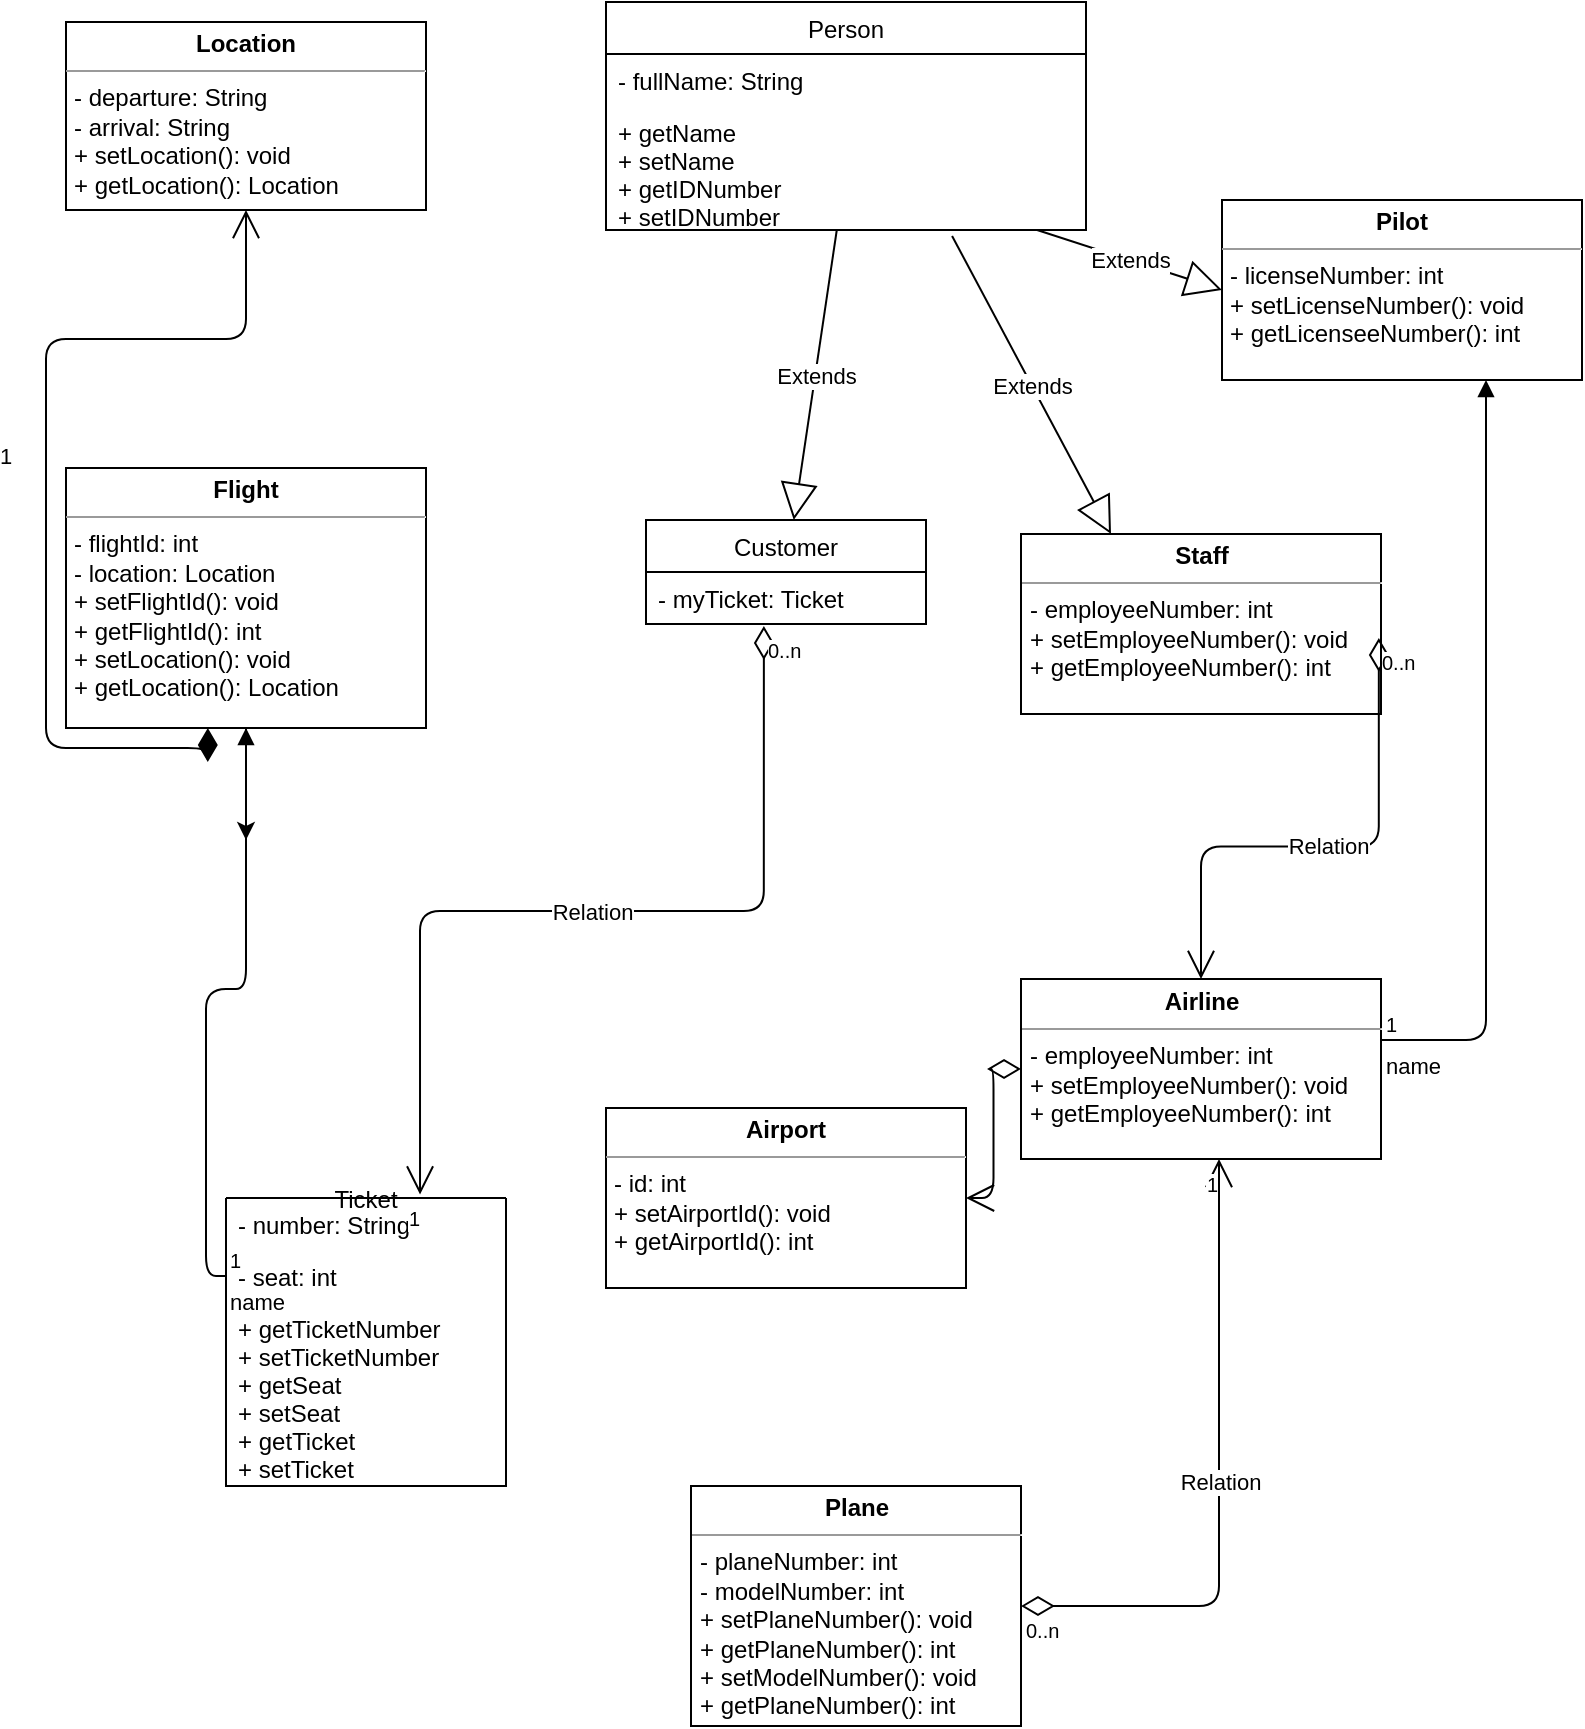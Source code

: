 <mxfile version="10.5.2" type="github"><diagram id="lPF-IGwYjEll2BFcvYe6" name="Page-1"><mxGraphModel dx="1838" dy="512" grid="1" gridSize="10" guides="1" tooltips="1" connect="1" arrows="1" fold="1" page="1" pageScale="1" pageWidth="850" pageHeight="1100" math="0" shadow="0"><root><mxCell id="0"/><mxCell id="1" parent="0"/><mxCell id="ocblB60mSFoBOVGAqllp-1" value="Person" style="swimlane;fontStyle=0;childLayout=stackLayout;horizontal=1;startSize=26;fillColor=none;horizontalStack=0;resizeParent=1;resizeParentMax=0;resizeLast=0;collapsible=1;marginBottom=0;" parent="1" vertex="1"><mxGeometry x="-540" y="41" width="240" height="114" as="geometry"/></mxCell><mxCell id="ocblB60mSFoBOVGAqllp-2" value="- fullName: String" style="text;strokeColor=none;fillColor=none;align=left;verticalAlign=top;spacingLeft=4;spacingRight=4;overflow=hidden;rotatable=0;points=[[0,0.5],[1,0.5]];portConstraint=eastwest;" parent="ocblB60mSFoBOVGAqllp-1" vertex="1"><mxGeometry y="26" width="240" height="26" as="geometry"/></mxCell><mxCell id="ocblB60mSFoBOVGAqllp-4" value="+ getName&#10;+ setName&#10;+ getIDNumber&#10;+ setIDNumber&#10;" style="text;strokeColor=none;fillColor=none;align=left;verticalAlign=top;spacingLeft=4;spacingRight=4;overflow=hidden;rotatable=0;points=[[0,0.5],[1,0.5]];portConstraint=eastwest;" parent="ocblB60mSFoBOVGAqllp-1" vertex="1"><mxGeometry y="52" width="240" height="62" as="geometry"/></mxCell><mxCell id="ocblB60mSFoBOVGAqllp-5" value="Customer" style="swimlane;fontStyle=0;childLayout=stackLayout;horizontal=1;startSize=26;fillColor=none;horizontalStack=0;resizeParent=1;resizeParentMax=0;resizeLast=0;collapsible=1;marginBottom=0;" parent="1" vertex="1"><mxGeometry x="-520" y="300" width="140" height="52" as="geometry"/></mxCell><mxCell id="ocblB60mSFoBOVGAqllp-6" value="- myTicket: Ticket" style="text;strokeColor=none;fillColor=none;align=left;verticalAlign=top;spacingLeft=4;spacingRight=4;overflow=hidden;rotatable=0;points=[[0,0.5],[1,0.5]];portConstraint=eastwest;" parent="ocblB60mSFoBOVGAqllp-5" vertex="1"><mxGeometry y="26" width="140" height="26" as="geometry"/></mxCell><mxCell id="ocblB60mSFoBOVGAqllp-9" value="Ticket" style="swimlane;fontStyle=0;childLayout=stackLayout;horizontal=1;startSize=0;fillColor=none;horizontalStack=0;resizeParent=1;resizeParentMax=0;resizeLast=0;collapsible=1;marginBottom=0;" parent="1" vertex="1"><mxGeometry x="-730" y="639" width="140" height="144" as="geometry"/></mxCell><mxCell id="ocblB60mSFoBOVGAqllp-10" value="- number: String" style="text;strokeColor=none;fillColor=none;align=left;verticalAlign=top;spacingLeft=4;spacingRight=4;overflow=hidden;rotatable=0;points=[[0,0.5],[1,0.5]];portConstraint=eastwest;" parent="ocblB60mSFoBOVGAqllp-9" vertex="1"><mxGeometry width="140" height="26" as="geometry"/></mxCell><mxCell id="ocblB60mSFoBOVGAqllp-11" value="- seat: int" style="text;strokeColor=none;fillColor=none;align=left;verticalAlign=top;spacingLeft=4;spacingRight=4;overflow=hidden;rotatable=0;points=[[0,0.5],[1,0.5]];portConstraint=eastwest;" parent="ocblB60mSFoBOVGAqllp-9" vertex="1"><mxGeometry y="26" width="140" height="26" as="geometry"/></mxCell><mxCell id="ocblB60mSFoBOVGAqllp-12" value="+ getTicketNumber&#10;+ setTicketNumber&#10;+ getSeat&#10;+ setSeat&#10;+ getTicket&#10;+ setTicket&#10;" style="text;strokeColor=none;fillColor=none;align=left;verticalAlign=top;spacingLeft=4;spacingRight=4;overflow=hidden;rotatable=0;points=[[0,0.5],[1,0.5]];portConstraint=eastwest;" parent="ocblB60mSFoBOVGAqllp-9" vertex="1"><mxGeometry y="52" width="140" height="92" as="geometry"/></mxCell><mxCell id="ocblB60mSFoBOVGAqllp-21" value="&lt;p style=&quot;margin: 0px ; margin-top: 4px ; text-align: center&quot;&gt;&lt;b&gt;Staff&lt;/b&gt;&lt;/p&gt;&lt;hr size=&quot;1&quot;&gt;&lt;p style=&quot;margin: 0px ; margin-left: 4px&quot;&gt;- employeeNumber: int&lt;/p&gt;&lt;p style=&quot;margin: 0px ; margin-left: 4px&quot;&gt;+ setEmployeeNumber(): void&lt;/p&gt;&lt;p style=&quot;margin: 0px ; margin-left: 4px&quot;&gt;+ getEmployeeNumber(): int&lt;/p&gt;" style="verticalAlign=top;align=left;overflow=fill;fontSize=12;fontFamily=Helvetica;html=1;" parent="1" vertex="1"><mxGeometry x="-332.5" y="307" width="180" height="90" as="geometry"/></mxCell><mxCell id="ocblB60mSFoBOVGAqllp-22" value="Extends" style="endArrow=block;endSize=16;endFill=0;html=1;entryX=0.25;entryY=0;entryDx=0;entryDy=0;exitX=0.721;exitY=1.048;exitDx=0;exitDy=0;exitPerimeter=0;" parent="1" source="ocblB60mSFoBOVGAqllp-4" target="ocblB60mSFoBOVGAqllp-21" edge="1"><mxGeometry width="160" relative="1" as="geometry"><mxPoint x="180" y="560" as="sourcePoint"/><mxPoint x="340" y="560" as="targetPoint"/></mxGeometry></mxCell><mxCell id="ocblB60mSFoBOVGAqllp-23" value="Extends" style="endArrow=block;endSize=16;endFill=0;html=1;" parent="1" source="ocblB60mSFoBOVGAqllp-4" target="ocblB60mSFoBOVGAqllp-5" edge="1"><mxGeometry width="160" relative="1" as="geometry"><mxPoint x="70" y="800" as="sourcePoint"/><mxPoint x="230" y="800" as="targetPoint"/></mxGeometry></mxCell><mxCell id="kYrAmv1_2XR-STo2a9qz-1" value="&lt;p style=&quot;margin: 0px ; margin-top: 4px ; text-align: center&quot;&gt;&lt;b&gt;Airport&lt;/b&gt;&lt;/p&gt;&lt;hr size=&quot;1&quot;&gt;&lt;p style=&quot;margin: 0px ; margin-left: 4px&quot;&gt;- id: int&lt;/p&gt;&lt;p style=&quot;margin: 0px ; margin-left: 4px&quot;&gt;+ setAirportId(): void&lt;/p&gt;&lt;p style=&quot;margin: 0px ; margin-left: 4px&quot;&gt;+ getAirportId(): int&lt;/p&gt;" style="verticalAlign=top;align=left;overflow=fill;fontSize=12;fontFamily=Helvetica;html=1;" vertex="1" parent="1"><mxGeometry x="-540" y="594" width="180" height="90" as="geometry"/></mxCell><mxCell id="kYrAmv1_2XR-STo2a9qz-2" value="&lt;p style=&quot;margin: 0px ; margin-top: 4px ; text-align: center&quot;&gt;&lt;b&gt;Airline&lt;/b&gt;&lt;/p&gt;&lt;hr size=&quot;1&quot;&gt;&lt;p style=&quot;margin: 0px ; margin-left: 4px&quot;&gt;- employeeNumber: int&lt;/p&gt;&lt;p style=&quot;margin: 0px ; margin-left: 4px&quot;&gt;+ setEmployeeNumber(): void&lt;/p&gt;&lt;p style=&quot;margin: 0px ; margin-left: 4px&quot;&gt;+ getEmployeeNumber(): int&lt;/p&gt;" style="verticalAlign=top;align=left;overflow=fill;fontSize=12;fontFamily=Helvetica;html=1;" vertex="1" parent="1"><mxGeometry x="-332.5" y="529.5" width="180" height="90" as="geometry"/></mxCell><mxCell id="kYrAmv1_2XR-STo2a9qz-6" value="" style="endArrow=open;html=1;endSize=12;startArrow=diamondThin;startSize=14;startFill=0;edgeStyle=orthogonalEdgeStyle;exitX=0;exitY=0.5;exitDx=0;exitDy=0;" edge="1" parent="1" source="kYrAmv1_2XR-STo2a9qz-2" target="kYrAmv1_2XR-STo2a9qz-1"><mxGeometry x="0.225" y="7" relative="1" as="geometry"><mxPoint x="690" y="800" as="sourcePoint"/><mxPoint x="850" y="800" as="targetPoint"/><mxPoint as="offset"/></mxGeometry></mxCell><mxCell id="kYrAmv1_2XR-STo2a9qz-7" value="" style="resizable=0;html=1;align=left;verticalAlign=top;labelBackgroundColor=#ffffff;fontSize=10;" connectable="0" vertex="1" parent="kYrAmv1_2XR-STo2a9qz-6"><mxGeometry x="-1" relative="1" as="geometry"/></mxCell><mxCell id="kYrAmv1_2XR-STo2a9qz-17" value="Relation" style="endArrow=open;html=1;endSize=12;startArrow=diamondThin;startSize=14;startFill=0;edgeStyle=orthogonalEdgeStyle;exitX=0.994;exitY=0.578;exitDx=0;exitDy=0;exitPerimeter=0;" edge="1" parent="1" source="ocblB60mSFoBOVGAqllp-21" target="kYrAmv1_2XR-STo2a9qz-2"><mxGeometry relative="1" as="geometry"><mxPoint x="620" y="770" as="sourcePoint"/><mxPoint x="780" y="770" as="targetPoint"/></mxGeometry></mxCell><mxCell id="kYrAmv1_2XR-STo2a9qz-18" value="0..n" style="resizable=0;html=1;align=left;verticalAlign=top;labelBackgroundColor=#ffffff;fontSize=10;" connectable="0" vertex="1" parent="kYrAmv1_2XR-STo2a9qz-17"><mxGeometry x="-1" relative="1" as="geometry"/></mxCell><mxCell id="kYrAmv1_2XR-STo2a9qz-23" value="&lt;p style=&quot;margin: 0px ; margin-top: 4px ; text-align: center&quot;&gt;&lt;b&gt;Plane&lt;/b&gt;&lt;/p&gt;&lt;hr size=&quot;1&quot;&gt;&lt;p style=&quot;margin: 0px ; margin-left: 4px&quot;&gt;- planeNumber: int&lt;/p&gt;&lt;p style=&quot;margin: 0px ; margin-left: 4px&quot;&gt;- modelNumber: int&lt;/p&gt;&lt;p style=&quot;margin: 0px ; margin-left: 4px&quot;&gt;+ setPlaneNumber(): void&lt;/p&gt;&lt;p style=&quot;margin: 0px ; margin-left: 4px&quot;&gt;+ getPlaneNumber(): int&lt;/p&gt;&lt;p style=&quot;margin: 0px ; margin-left: 4px&quot;&gt;+ setModelNumber(): void&lt;/p&gt;&lt;p style=&quot;margin: 0px ; margin-left: 4px&quot;&gt;+ getPlaneNumber(): int&lt;/p&gt;" style="verticalAlign=top;align=left;overflow=fill;fontSize=12;fontFamily=Helvetica;html=1;" vertex="1" parent="1"><mxGeometry x="-497.5" y="783" width="165" height="120" as="geometry"/></mxCell><mxCell id="kYrAmv1_2XR-STo2a9qz-24" value="Relation" style="endArrow=open;html=1;endSize=12;startArrow=diamondThin;startSize=14;startFill=0;edgeStyle=orthogonalEdgeStyle;exitX=1;exitY=0.5;exitDx=0;exitDy=0;entryX=0.55;entryY=1;entryDx=0;entryDy=0;entryPerimeter=0;" edge="1" parent="1" source="kYrAmv1_2XR-STo2a9qz-23" target="kYrAmv1_2XR-STo2a9qz-2"><mxGeometry relative="1" as="geometry"><mxPoint x="620" y="1020" as="sourcePoint"/><mxPoint x="780" y="1020" as="targetPoint"/></mxGeometry></mxCell><mxCell id="kYrAmv1_2XR-STo2a9qz-25" value="0..n" style="resizable=0;html=1;align=left;verticalAlign=top;labelBackgroundColor=#ffffff;fontSize=10;" connectable="0" vertex="1" parent="kYrAmv1_2XR-STo2a9qz-24"><mxGeometry x="-1" relative="1" as="geometry"/></mxCell><mxCell id="kYrAmv1_2XR-STo2a9qz-26" value="1" style="resizable=0;html=1;align=right;verticalAlign=top;labelBackgroundColor=#ffffff;fontSize=10;" connectable="0" vertex="1" parent="kYrAmv1_2XR-STo2a9qz-24"><mxGeometry x="1" relative="1" as="geometry"/></mxCell><mxCell id="kYrAmv1_2XR-STo2a9qz-30" value="&lt;p style=&quot;margin: 0px ; margin-top: 4px ; text-align: center&quot;&gt;&lt;b&gt;Location&lt;/b&gt;&lt;/p&gt;&lt;hr size=&quot;1&quot;&gt;&lt;p style=&quot;margin: 0px ; margin-left: 4px&quot;&gt;- departure: String&lt;/p&gt;&lt;p style=&quot;margin: 0px ; margin-left: 4px&quot;&gt;- arrival: String&lt;/p&gt;&lt;p style=&quot;margin: 0px ; margin-left: 4px&quot;&gt;+ setLocation(): void&lt;/p&gt;&lt;p style=&quot;margin: 0px ; margin-left: 4px&quot;&gt;+ getLocation(): Location&lt;/p&gt;" style="verticalAlign=top;align=left;overflow=fill;fontSize=12;fontFamily=Helvetica;html=1;" vertex="1" parent="1"><mxGeometry x="-810" y="51" width="180" height="94" as="geometry"/></mxCell><mxCell id="kYrAmv1_2XR-STo2a9qz-52" style="edgeStyle=orthogonalEdgeStyle;rounded=0;orthogonalLoop=1;jettySize=auto;html=1;exitX=0.5;exitY=1;exitDx=0;exitDy=0;" edge="1" parent="1" source="kYrAmv1_2XR-STo2a9qz-32"><mxGeometry relative="1" as="geometry"><mxPoint x="-720" y="460" as="targetPoint"/></mxGeometry></mxCell><mxCell id="kYrAmv1_2XR-STo2a9qz-32" value="&lt;p style=&quot;margin: 0px ; margin-top: 4px ; text-align: center&quot;&gt;&lt;b&gt;Flight&lt;/b&gt;&lt;/p&gt;&lt;hr size=&quot;1&quot;&gt;&lt;p style=&quot;margin: 0px ; margin-left: 4px&quot;&gt;- flightId: int&lt;/p&gt;&lt;p style=&quot;margin: 0px ; margin-left: 4px&quot;&gt;- location: Location&lt;/p&gt;&lt;p style=&quot;margin: 0px ; margin-left: 4px&quot;&gt;+ setFlightId(): void&lt;/p&gt;&lt;p style=&quot;margin: 0px ; margin-left: 4px&quot;&gt;+ getFlightId(): int&lt;/p&gt;&lt;p style=&quot;margin: 0px ; margin-left: 4px&quot;&gt;+ setLocation(): void&lt;/p&gt;&lt;p style=&quot;margin: 0px ; margin-left: 4px&quot;&gt;+ getLocation(): Location&lt;/p&gt;" style="verticalAlign=top;align=left;overflow=fill;fontSize=12;fontFamily=Helvetica;html=1;" vertex="1" parent="1"><mxGeometry x="-810" y="274" width="180" height="130" as="geometry"/></mxCell><mxCell id="kYrAmv1_2XR-STo2a9qz-33" value="1" style="endArrow=open;html=1;endSize=12;startArrow=diamondThin;startSize=14;startFill=1;edgeStyle=orthogonalEdgeStyle;align=left;verticalAlign=bottom;exitX=0.394;exitY=1;exitDx=0;exitDy=0;exitPerimeter=0;" edge="1" parent="1" source="kYrAmv1_2XR-STo2a9qz-32" target="kYrAmv1_2XR-STo2a9qz-30"><mxGeometry x="-0.01" y="25" relative="1" as="geometry"><mxPoint x="-140" y="600" as="sourcePoint"/><mxPoint x="10" y="600" as="targetPoint"/><mxPoint as="offset"/></mxGeometry></mxCell><mxCell id="kYrAmv1_2XR-STo2a9qz-34" value="name" style="endArrow=block;endFill=1;html=1;edgeStyle=orthogonalEdgeStyle;align=left;verticalAlign=top;exitX=0;exitY=0.5;exitDx=0;exitDy=0;" edge="1" parent="1" source="ocblB60mSFoBOVGAqllp-11" target="kYrAmv1_2XR-STo2a9qz-32"><mxGeometry x="-1" relative="1" as="geometry"><mxPoint x="-200" y="1130" as="sourcePoint"/><mxPoint y="730" as="targetPoint"/></mxGeometry></mxCell><mxCell id="kYrAmv1_2XR-STo2a9qz-35" value="1" style="resizable=0;html=1;align=left;verticalAlign=bottom;labelBackgroundColor=#ffffff;fontSize=10;" connectable="0" vertex="1" parent="kYrAmv1_2XR-STo2a9qz-34"><mxGeometry x="-1" relative="1" as="geometry"/></mxCell><mxCell id="kYrAmv1_2XR-STo2a9qz-43" value="Relation" style="endArrow=open;html=1;endSize=12;startArrow=diamondThin;startSize=14;startFill=0;edgeStyle=orthogonalEdgeStyle;exitX=0.421;exitY=1.038;exitDx=0;exitDy=0;exitPerimeter=0;entryX=0.693;entryY=-0.012;entryDx=0;entryDy=0;entryPerimeter=0;" edge="1" parent="1" source="ocblB60mSFoBOVGAqllp-6" target="ocblB60mSFoBOVGAqllp-9"><mxGeometry relative="1" as="geometry"><mxPoint x="150" y="790" as="sourcePoint"/><mxPoint x="310" y="790" as="targetPoint"/></mxGeometry></mxCell><mxCell id="kYrAmv1_2XR-STo2a9qz-44" value="0..n" style="resizable=0;html=1;align=left;verticalAlign=top;labelBackgroundColor=#ffffff;fontSize=10;" connectable="0" vertex="1" parent="kYrAmv1_2XR-STo2a9qz-43"><mxGeometry x="-1" relative="1" as="geometry"/></mxCell><mxCell id="kYrAmv1_2XR-STo2a9qz-45" value="1" style="resizable=0;html=1;align=right;verticalAlign=top;labelBackgroundColor=#ffffff;fontSize=10;" connectable="0" vertex="1" parent="kYrAmv1_2XR-STo2a9qz-43"><mxGeometry x="1" relative="1" as="geometry"/></mxCell><mxCell id="kYrAmv1_2XR-STo2a9qz-55" value="&lt;p style=&quot;margin: 0px ; margin-top: 4px ; text-align: center&quot;&gt;&lt;b&gt;Pilot&lt;/b&gt;&lt;/p&gt;&lt;hr size=&quot;1&quot;&gt;&lt;p style=&quot;margin: 0px ; margin-left: 4px&quot;&gt;- licenseNumber: int&lt;/p&gt;&lt;p style=&quot;margin: 0px ; margin-left: 4px&quot;&gt;+ setLicenseNumber(): void&lt;/p&gt;&lt;p style=&quot;margin: 0px ; margin-left: 4px&quot;&gt;+ getLicenseeNumber(): int&lt;/p&gt;" style="verticalAlign=top;align=left;overflow=fill;fontSize=12;fontFamily=Helvetica;html=1;" vertex="1" parent="1"><mxGeometry x="-232" y="140" width="180" height="90" as="geometry"/></mxCell><mxCell id="kYrAmv1_2XR-STo2a9qz-56" value="Extends" style="endArrow=block;endSize=16;endFill=0;html=1;entryX=0;entryY=0.5;entryDx=0;entryDy=0;" edge="1" parent="1" source="ocblB60mSFoBOVGAqllp-4" target="kYrAmv1_2XR-STo2a9qz-55"><mxGeometry width="160" relative="1" as="geometry"><mxPoint x="-357.412" y="167.412" as="sourcePoint"/><mxPoint x="-325.647" y="316.824" as="targetPoint"/></mxGeometry></mxCell><mxCell id="kYrAmv1_2XR-STo2a9qz-57" value="name" style="endArrow=block;endFill=1;html=1;edgeStyle=orthogonalEdgeStyle;align=left;verticalAlign=top;" edge="1" parent="1" source="kYrAmv1_2XR-STo2a9qz-2" target="kYrAmv1_2XR-STo2a9qz-55"><mxGeometry x="-1" relative="1" as="geometry"><mxPoint x="-142" y="570" as="sourcePoint"/><mxPoint y="560" as="targetPoint"/><Array as="points"><mxPoint x="-100" y="560"/></Array></mxGeometry></mxCell><mxCell id="kYrAmv1_2XR-STo2a9qz-58" value="1" style="resizable=0;html=1;align=left;verticalAlign=bottom;labelBackgroundColor=#ffffff;fontSize=10;" connectable="0" vertex="1" parent="kYrAmv1_2XR-STo2a9qz-57"><mxGeometry x="-1" relative="1" as="geometry"/></mxCell></root></mxGraphModel></diagram></mxfile>